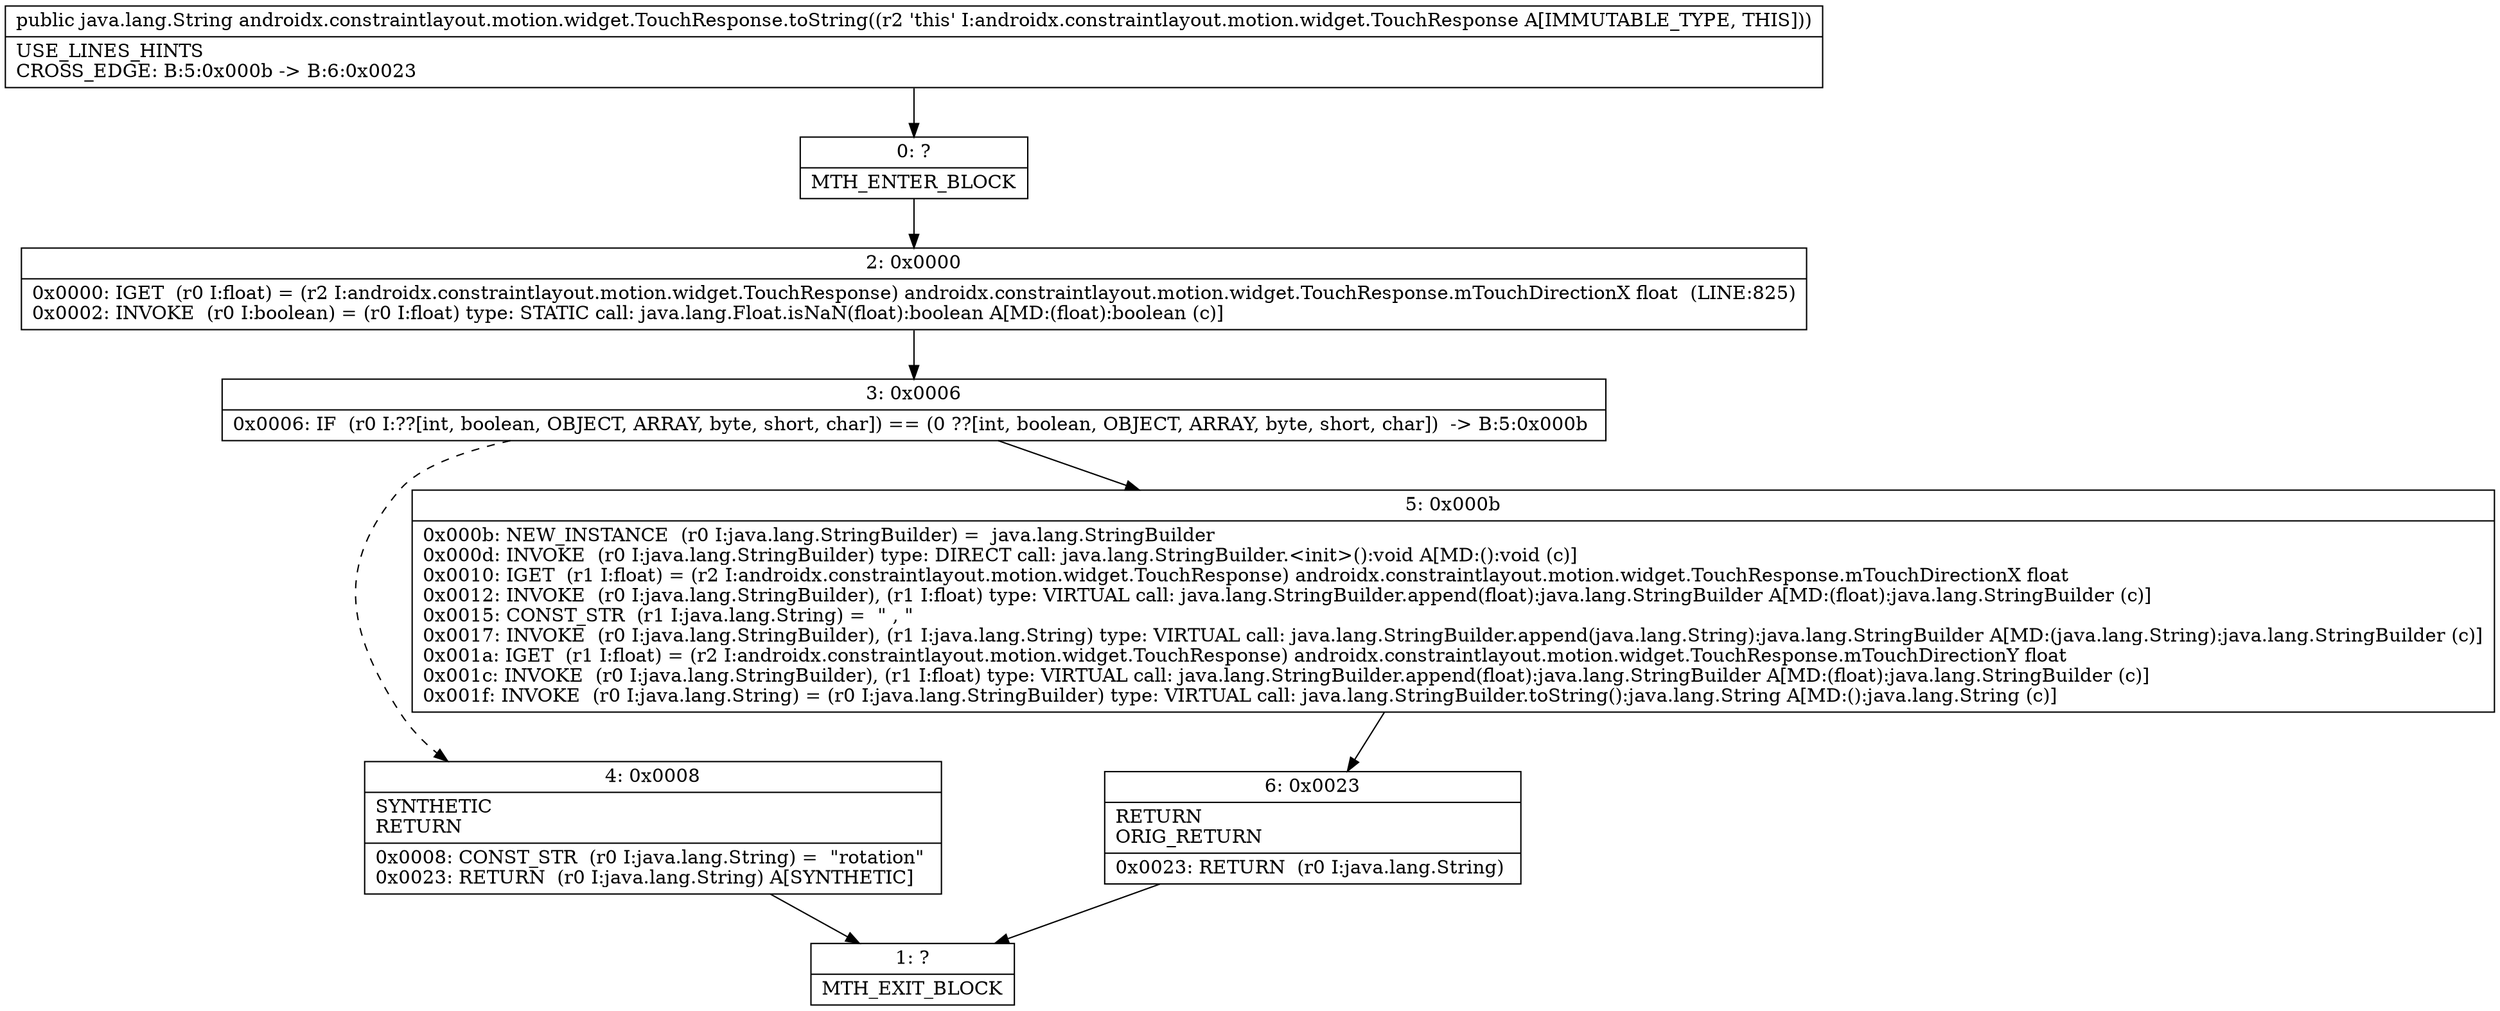 digraph "CFG forandroidx.constraintlayout.motion.widget.TouchResponse.toString()Ljava\/lang\/String;" {
Node_0 [shape=record,label="{0\:\ ?|MTH_ENTER_BLOCK\l}"];
Node_2 [shape=record,label="{2\:\ 0x0000|0x0000: IGET  (r0 I:float) = (r2 I:androidx.constraintlayout.motion.widget.TouchResponse) androidx.constraintlayout.motion.widget.TouchResponse.mTouchDirectionX float  (LINE:825)\l0x0002: INVOKE  (r0 I:boolean) = (r0 I:float) type: STATIC call: java.lang.Float.isNaN(float):boolean A[MD:(float):boolean (c)]\l}"];
Node_3 [shape=record,label="{3\:\ 0x0006|0x0006: IF  (r0 I:??[int, boolean, OBJECT, ARRAY, byte, short, char]) == (0 ??[int, boolean, OBJECT, ARRAY, byte, short, char])  \-\> B:5:0x000b \l}"];
Node_4 [shape=record,label="{4\:\ 0x0008|SYNTHETIC\lRETURN\l|0x0008: CONST_STR  (r0 I:java.lang.String) =  \"rotation\" \l0x0023: RETURN  (r0 I:java.lang.String) A[SYNTHETIC]\l}"];
Node_1 [shape=record,label="{1\:\ ?|MTH_EXIT_BLOCK\l}"];
Node_5 [shape=record,label="{5\:\ 0x000b|0x000b: NEW_INSTANCE  (r0 I:java.lang.StringBuilder) =  java.lang.StringBuilder \l0x000d: INVOKE  (r0 I:java.lang.StringBuilder) type: DIRECT call: java.lang.StringBuilder.\<init\>():void A[MD:():void (c)]\l0x0010: IGET  (r1 I:float) = (r2 I:androidx.constraintlayout.motion.widget.TouchResponse) androidx.constraintlayout.motion.widget.TouchResponse.mTouchDirectionX float \l0x0012: INVOKE  (r0 I:java.lang.StringBuilder), (r1 I:float) type: VIRTUAL call: java.lang.StringBuilder.append(float):java.lang.StringBuilder A[MD:(float):java.lang.StringBuilder (c)]\l0x0015: CONST_STR  (r1 I:java.lang.String) =  \" , \" \l0x0017: INVOKE  (r0 I:java.lang.StringBuilder), (r1 I:java.lang.String) type: VIRTUAL call: java.lang.StringBuilder.append(java.lang.String):java.lang.StringBuilder A[MD:(java.lang.String):java.lang.StringBuilder (c)]\l0x001a: IGET  (r1 I:float) = (r2 I:androidx.constraintlayout.motion.widget.TouchResponse) androidx.constraintlayout.motion.widget.TouchResponse.mTouchDirectionY float \l0x001c: INVOKE  (r0 I:java.lang.StringBuilder), (r1 I:float) type: VIRTUAL call: java.lang.StringBuilder.append(float):java.lang.StringBuilder A[MD:(float):java.lang.StringBuilder (c)]\l0x001f: INVOKE  (r0 I:java.lang.String) = (r0 I:java.lang.StringBuilder) type: VIRTUAL call: java.lang.StringBuilder.toString():java.lang.String A[MD:():java.lang.String (c)]\l}"];
Node_6 [shape=record,label="{6\:\ 0x0023|RETURN\lORIG_RETURN\l|0x0023: RETURN  (r0 I:java.lang.String) \l}"];
MethodNode[shape=record,label="{public java.lang.String androidx.constraintlayout.motion.widget.TouchResponse.toString((r2 'this' I:androidx.constraintlayout.motion.widget.TouchResponse A[IMMUTABLE_TYPE, THIS]))  | USE_LINES_HINTS\lCROSS_EDGE: B:5:0x000b \-\> B:6:0x0023\l}"];
MethodNode -> Node_0;Node_0 -> Node_2;
Node_2 -> Node_3;
Node_3 -> Node_4[style=dashed];
Node_3 -> Node_5;
Node_4 -> Node_1;
Node_5 -> Node_6;
Node_6 -> Node_1;
}

